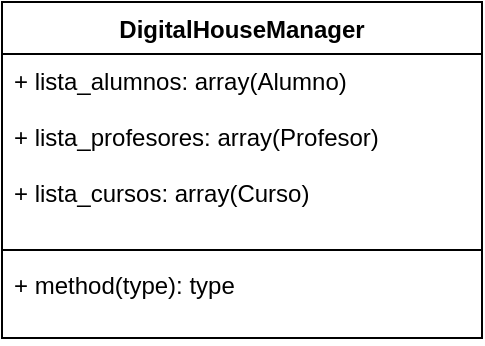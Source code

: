 <mxfile version="10.7.3"><diagram id="Wjv8zc9Pbfhey69O4orw" name="Page-1"><mxGraphModel dx="531" dy="315" grid="1" gridSize="10" guides="1" tooltips="1" connect="1" arrows="1" fold="1" page="1" pageScale="1" pageWidth="827" pageHeight="1169" math="0" shadow="0"><root><mxCell id="0"/><mxCell id="1" parent="0"/><mxCell id="nkuvFf5EuFVcfBD3esAi-1" value="DigitalHouseManager" style="swimlane;fontStyle=1;align=center;verticalAlign=top;childLayout=stackLayout;horizontal=1;startSize=26;horizontalStack=0;resizeParent=1;resizeParentMax=0;resizeLast=0;collapsible=1;marginBottom=0;" vertex="1" parent="1"><mxGeometry x="247" y="174" width="240" height="168" as="geometry"><mxRectangle x="247" y="174" width="170" height="26" as="alternateBounds"/></mxGeometry></mxCell><mxCell id="nkuvFf5EuFVcfBD3esAi-2" value="+ lista_alumnos: array(Alumno)&#xA;&#xA;+ lista_profesores: array(Profesor)&#xA;&#xA;+ lista_cursos: array(Curso)" style="text;strokeColor=none;fillColor=none;align=left;verticalAlign=top;spacingLeft=4;spacingRight=4;overflow=hidden;rotatable=0;points=[[0,0.5],[1,0.5]];portConstraint=eastwest;" vertex="1" parent="nkuvFf5EuFVcfBD3esAi-1"><mxGeometry y="26" width="240" height="94" as="geometry"/></mxCell><mxCell id="nkuvFf5EuFVcfBD3esAi-3" value="" style="line;strokeWidth=1;fillColor=none;align=left;verticalAlign=middle;spacingTop=-1;spacingLeft=3;spacingRight=3;rotatable=0;labelPosition=right;points=[];portConstraint=eastwest;" vertex="1" parent="nkuvFf5EuFVcfBD3esAi-1"><mxGeometry y="120" width="240" height="8" as="geometry"/></mxCell><mxCell id="nkuvFf5EuFVcfBD3esAi-4" value="+ method(type): type" style="text;strokeColor=none;fillColor=none;align=left;verticalAlign=top;spacingLeft=4;spacingRight=4;overflow=hidden;rotatable=0;points=[[0,0.5],[1,0.5]];portConstraint=eastwest;" vertex="1" parent="nkuvFf5EuFVcfBD3esAi-1"><mxGeometry y="128" width="240" height="40" as="geometry"/></mxCell></root></mxGraphModel></diagram></mxfile>